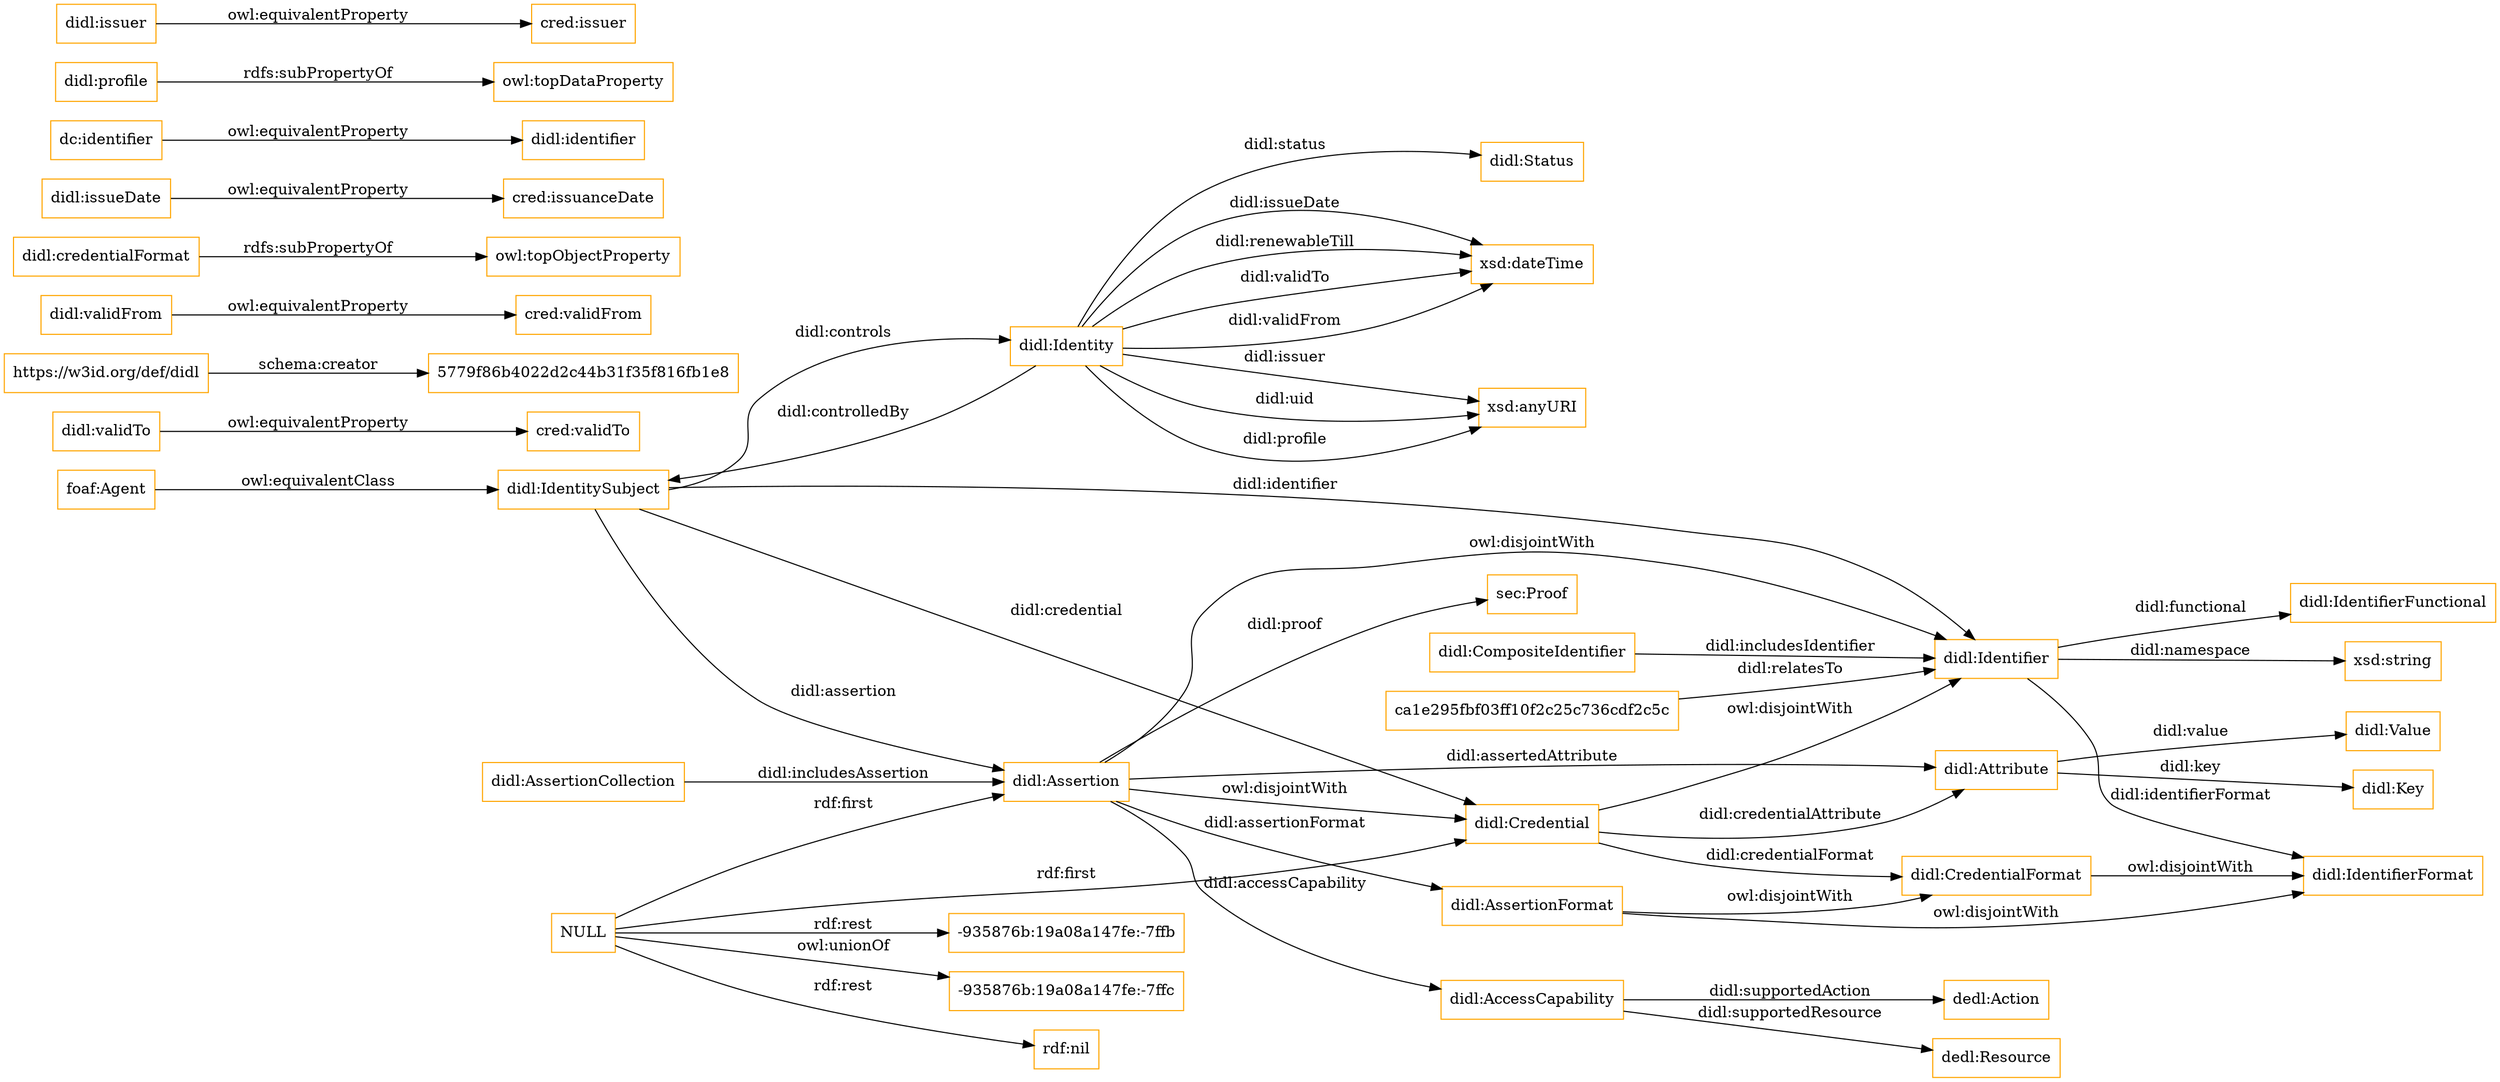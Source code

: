 digraph ar2dtool_diagram { 
rankdir=LR;
size="1501"
node [shape = rectangle, color="orange"]; "didl:Attribute" "didl:CompositeIdentifier" "didl:AssertionFormat" "didl:Status" "sec:Proof" "foaf:Agent" "didl:IdentifierFunctional" "didl:IdentifierFormat" "didl:Assertion" "didl:Key" "didl:Identity" "dedl:Resource" "dedl:Action" "ca1e295fbf03ff10f2c25c736cdf2c5c" "didl:AccessCapability" "didl:CredentialFormat" "didl:Credential" "didl:IdentitySubject" "didl:Value" "didl:AssertionCollection" "didl:Identifier" ; /*classes style*/
	"NULL" -> "-935876b:19a08a147fe:-7ffc" [ label = "owl:unionOf" ];
	"NULL" -> "rdf:nil" [ label = "rdf:rest" ];
	"NULL" -> "didl:Credential" [ label = "rdf:first" ];
	"NULL" -> "-935876b:19a08a147fe:-7ffb" [ label = "rdf:rest" ];
	"NULL" -> "didl:Assertion" [ label = "rdf:first" ];
	"didl:Credential" -> "didl:Identifier" [ label = "owl:disjointWith" ];
	"didl:validTo" -> "cred:validTo" [ label = "owl:equivalentProperty" ];
	"https://w3id.org/def/didl" -> "5779f86b4022d2c44b31f35f816fb1e8" [ label = "schema:creator" ];
	"didl:validFrom" -> "cred:validFrom" [ label = "owl:equivalentProperty" ];
	"didl:credentialFormat" -> "owl:topObjectProperty" [ label = "rdfs:subPropertyOf" ];
	"didl:issueDate" -> "cred:issuanceDate" [ label = "owl:equivalentProperty" ];
	"didl:AssertionFormat" -> "didl:IdentifierFormat" [ label = "owl:disjointWith" ];
	"didl:AssertionFormat" -> "didl:CredentialFormat" [ label = "owl:disjointWith" ];
	"didl:CredentialFormat" -> "didl:IdentifierFormat" [ label = "owl:disjointWith" ];
	"foaf:Agent" -> "didl:IdentitySubject" [ label = "owl:equivalentClass" ];
	"dc:identifier" -> "didl:identifier" [ label = "owl:equivalentProperty" ];
	"didl:profile" -> "owl:topDataProperty" [ label = "rdfs:subPropertyOf" ];
	"didl:Assertion" -> "didl:Identifier" [ label = "owl:disjointWith" ];
	"didl:Assertion" -> "didl:Credential" [ label = "owl:disjointWith" ];
	"didl:issuer" -> "cred:issuer" [ label = "owl:equivalentProperty" ];
	"didl:Assertion" -> "didl:Attribute" [ label = "didl:assertedAttribute" ];
	"didl:Identity" -> "xsd:dateTime" [ label = "didl:validTo" ];
	"didl:CompositeIdentifier" -> "didl:Identifier" [ label = "didl:includesIdentifier" ];
	"didl:Identity" -> "didl:Status" [ label = "didl:status" ];
	"didl:Attribute" -> "didl:Value" [ label = "didl:value" ];
	"didl:IdentitySubject" -> "didl:Identifier" [ label = "didl:identifier" ];
	"ca1e295fbf03ff10f2c25c736cdf2c5c" -> "didl:Identifier" [ label = "didl:relatesTo" ];
	"didl:Attribute" -> "didl:Key" [ label = "didl:key" ];
	"didl:Identifier" -> "xsd:string" [ label = "didl:namespace" ];
	"didl:Identity" -> "xsd:anyURI" [ label = "didl:profile" ];
	"didl:Identifier" -> "didl:IdentifierFormat" [ label = "didl:identifierFormat" ];
	"didl:Credential" -> "didl:Attribute" [ label = "didl:credentialAttribute" ];
	"didl:Identity" -> "xsd:dateTime" [ label = "didl:validFrom" ];
	"didl:Assertion" -> "didl:AccessCapability" [ label = "didl:accessCapability" ];
	"didl:Identifier" -> "didl:IdentifierFunctional" [ label = "didl:functional" ];
	"didl:Assertion" -> "didl:AssertionFormat" [ label = "didl:assertionFormat" ];
	"didl:IdentitySubject" -> "didl:Identity" [ label = "didl:controls" ];
	"didl:AssertionCollection" -> "didl:Assertion" [ label = "didl:includesAssertion" ];
	"didl:Identity" -> "xsd:dateTime" [ label = "didl:issueDate" ];
	"didl:Identity" -> "xsd:anyURI" [ label = "didl:issuer" ];
	"didl:IdentitySubject" -> "didl:Assertion" [ label = "didl:assertion" ];
	"didl:Credential" -> "didl:CredentialFormat" [ label = "didl:credentialFormat" ];
	"didl:Identity" -> "didl:IdentitySubject" [ label = "didl:controlledBy" ];
	"didl:Identity" -> "xsd:dateTime" [ label = "didl:renewableTill" ];
	"didl:IdentitySubject" -> "didl:Credential" [ label = "didl:credential" ];
	"didl:AccessCapability" -> "dedl:Resource" [ label = "didl:supportedResource" ];
	"didl:Assertion" -> "sec:Proof" [ label = "didl:proof" ];
	"didl:Identity" -> "xsd:anyURI" [ label = "didl:uid" ];
	"didl:AccessCapability" -> "dedl:Action" [ label = "didl:supportedAction" ];

}

